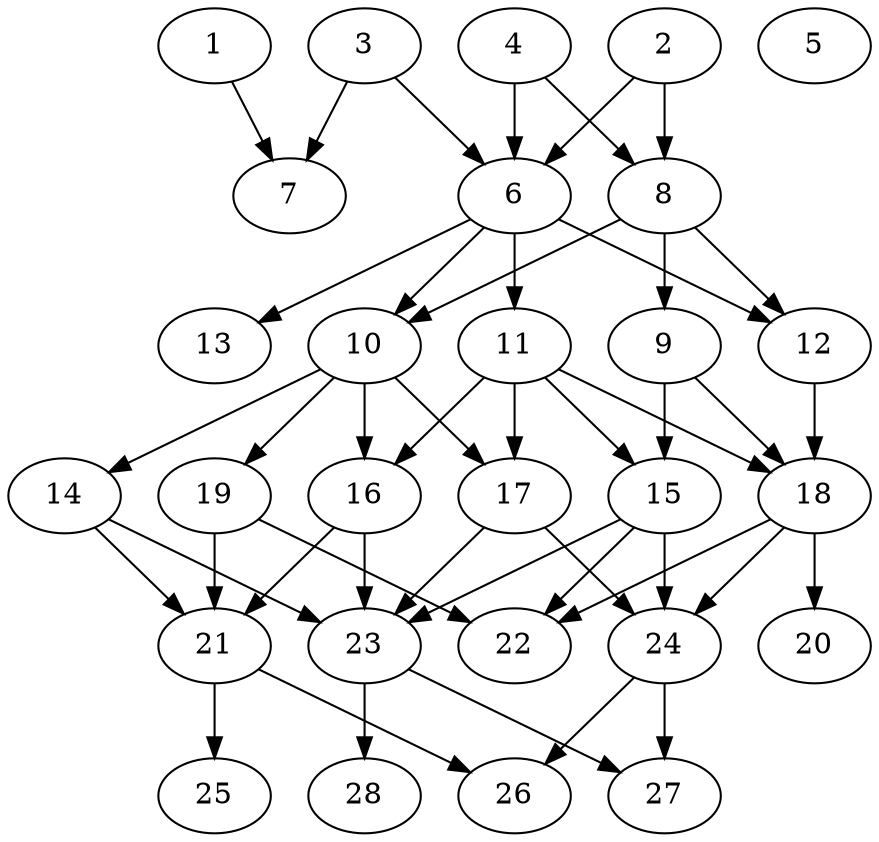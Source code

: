 // DAG (tier=2-normal, mode=data, n=28, ccr=0.404, fat=0.513, density=0.577, regular=0.445, jump=0.109, mindata=2097152, maxdata=16777216)
// DAG automatically generated by daggen at Sun Aug 24 16:33:34 2025
// /home/ermia/Project/Environments/daggen/bin/daggen --dot --ccr 0.404 --fat 0.513 --regular 0.445 --density 0.577 --jump 0.109 --mindata 2097152 --maxdata 16777216 -n 28 
digraph G {
  1 [size="1919702479123483983872", alpha="0.05", expect_size="959851239561741991936"]
  1 -> 7 [size ="1235698740887552"]
  2 [size="43367264030591811584", alpha="0.10", expect_size="21683632015295905792"]
  2 -> 6 [size ="98748688498688"]
  2 -> 8 [size ="98748688498688"]
  3 [size="2995336930979467264", alpha="0.12", expect_size="1497668465489733632"]
  3 -> 6 [size ="2137027424288768"]
  3 -> 7 [size ="2137027424288768"]
  4 [size="30047280522061676544", alpha="0.09", expect_size="15023640261030838272"]
  4 -> 6 [size ="77320282963968"]
  4 -> 8 [size ="77320282963968"]
  5 [size="41535618294199877632", alpha="0.01", expect_size="20767809147099938816"]
  6 [size="27908271314584424", alpha="0.01", expect_size="13954135657292212"]
  6 -> 10 [size ="967605800140800"]
  6 -> 11 [size ="967605800140800"]
  6 -> 12 [size ="967605800140800"]
  6 -> 13 [size ="967605800140800"]
  7 [size="1899758321061952768", alpha="0.05", expect_size="949879160530976384"]
  8 [size="11110006380871810", alpha="0.18", expect_size="5555003190435905"]
  8 -> 9 [size ="202233400524800"]
  8 -> 10 [size ="202233400524800"]
  8 -> 12 [size ="202233400524800"]
  9 [size="483122210187008384", alpha="0.10", expect_size="241561105093504192"]
  9 -> 15 [size ="546848959889408"]
  9 -> 18 [size ="546848959889408"]
  10 [size="1460616691932049", alpha="0.01", expect_size="730308345966024"]
  10 -> 14 [size ="68232132165632"]
  10 -> 16 [size ="68232132165632"]
  10 -> 17 [size ="68232132165632"]
  10 -> 19 [size ="68232132165632"]
  11 [size="1397811045326039023616", alpha="0.14", expect_size="698905522663019511808"]
  11 -> 15 [size ="1000128106201088"]
  11 -> 16 [size ="1000128106201088"]
  11 -> 17 [size ="1000128106201088"]
  11 -> 18 [size ="1000128106201088"]
  12 [size="7835720255123163", alpha="0.07", expect_size="3917860127561581"]
  12 -> 18 [size ="274557806051328"]
  13 [size="2761711067277244416", alpha="0.10", expect_size="1380855533638622208"]
  14 [size="1264553725417595136", alpha="0.10", expect_size="632276862708797568"]
  14 -> 21 [size ="1425099978702848"]
  14 -> 23 [size ="1425099978702848"]
  15 [size="49547957998283760", alpha="0.16", expect_size="24773978999141880"]
  15 -> 22 [size ="915355811708928"]
  15 -> 23 [size ="915355811708928"]
  15 -> 24 [size ="915355811708928"]
  16 [size="2270039807100918016", alpha="0.02", expect_size="1135019903550459008"]
  16 -> 21 [size ="1116350047059968"]
  16 -> 23 [size ="1116350047059968"]
  17 [size="2915519067571275956224", alpha="0.18", expect_size="1457759533785637978112"]
  17 -> 23 [size ="1632678138871808"]
  17 -> 24 [size ="1632678138871808"]
  18 [size="137065710588462592", alpha="0.14", expect_size="68532855294231296"]
  18 -> 20 [size ="73150414979072"]
  18 -> 22 [size ="73150414979072"]
  18 -> 24 [size ="73150414979072"]
  19 [size="3823111647937953792000", alpha="0.04", expect_size="1911555823968976896000"]
  19 -> 21 [size ="1955996054323200"]
  19 -> 22 [size ="1955996054323200"]
  20 [size="73393405296089120", alpha="0.17", expect_size="36696702648044560"]
  21 [size="3860033896679961788416", alpha="0.14", expect_size="1930016948339980894208"]
  21 -> 25 [size ="1968569411698688"]
  21 -> 26 [size ="1968569411698688"]
  22 [size="47150423654371688448", alpha="0.14", expect_size="23575211827185844224"]
  23 [size="4033410789250276864", alpha="0.08", expect_size="2016705394625138432"]
  23 -> 27 [size ="1370526782062592"]
  23 -> 28 [size ="1370526782062592"]
  24 [size="1289004718529076789248", alpha="0.09", expect_size="644502359264538394624"]
  24 -> 26 [size ="947530049257472"]
  24 -> 27 [size ="947530049257472"]
  25 [size="4567580034429351886848", alpha="0.01", expect_size="2283790017214675943424"]
  26 [size="2077083696589963264000", alpha="0.13", expect_size="1038541848294981632000"]
  27 [size="956258580430173952", alpha="0.14", expect_size="478129290215086976"]
  28 [size="28999655273190388", alpha="0.11", expect_size="14499827636595194"]
}